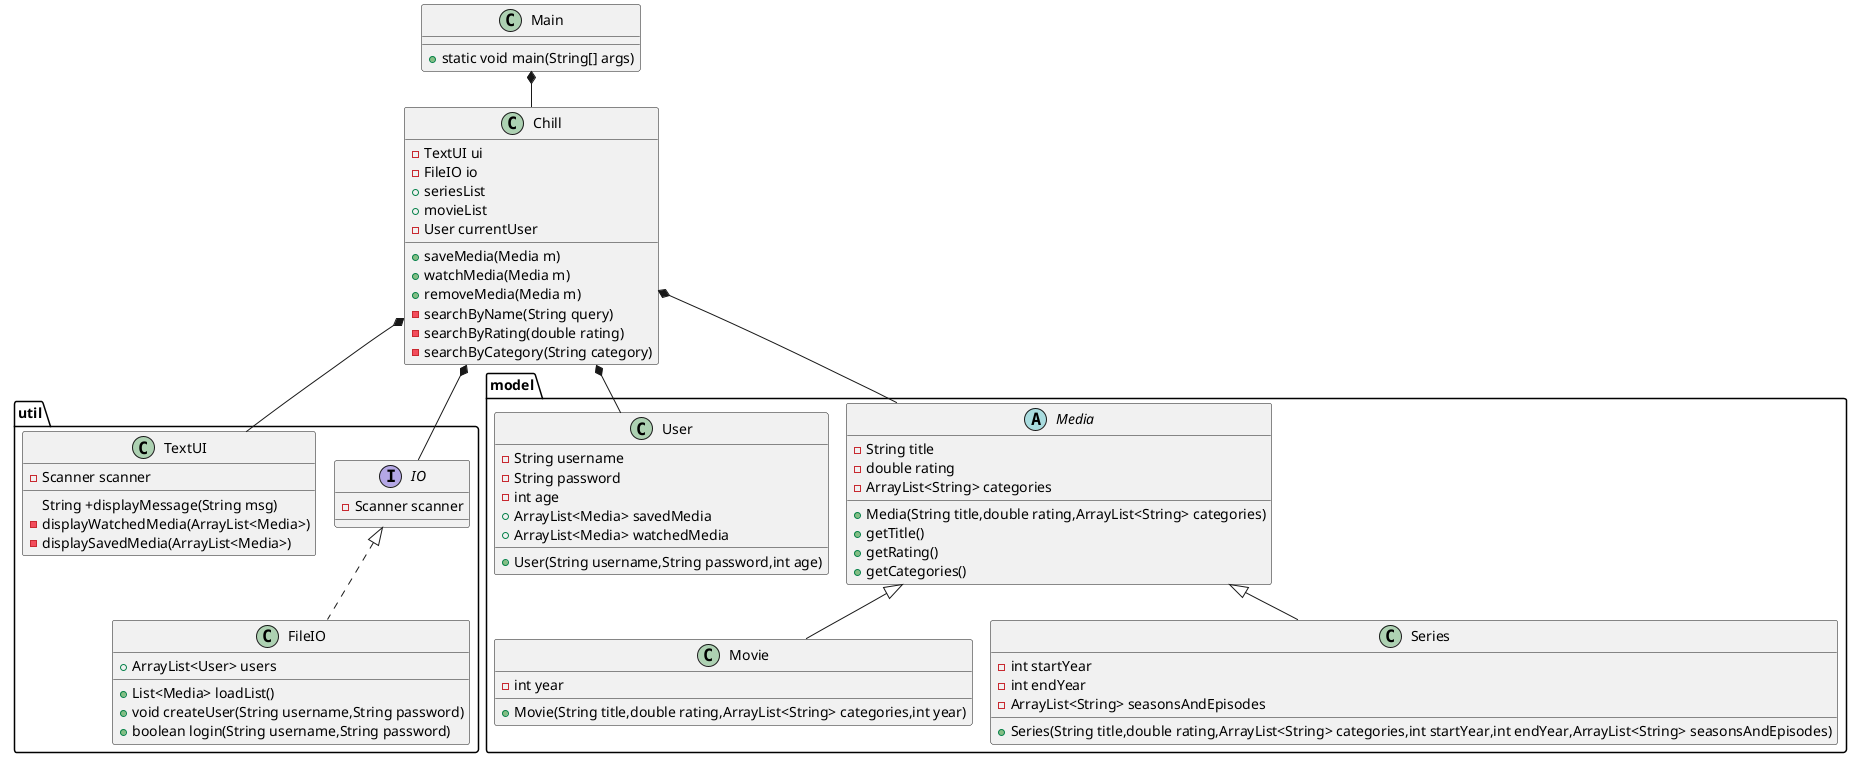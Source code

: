 @startuml
'https://plantuml.com/class-diagram
!pragma layout smetana

class Main{
    +static void main(String[] args)
}

class Chill{
    -TextUI ui
    -FileIO io
    +seriesList
    +movieList
    -User currentUser
    +saveMedia(Media m)
    +watchMedia(Media m)
    +removeMedia(Media m)
    -searchByName(String query)
    -searchByRating(double rating)
    -searchByCategory(String category)
}

package "util"{
    Interface IO{
        -Scanner scanner
    }

    class FileIO implements IO{
        +ArrayList<User> users
        +List<Media> loadList()
        +void createUser(String username,String password)
        +boolean login(String username,String password)
    }

    class TextUI{
        -Scanner scanner
        String +displayMessage(String msg)
        -displayWatchedMedia(ArrayList<Media>)
        -displaySavedMedia(ArrayList<Media>)
    }
}

package "model"{
    abstract class Media{
        -String title
        -double rating
        -ArrayList<String> categories
        +Media(String title,double rating,ArrayList<String> categories)
        +getTitle()
        +getRating()
        +getCategories()
    }

    class Movie extends Media{
        -int year
        +Movie(String title,double rating,ArrayList<String> categories,int year)
    }

    class Series extends Media{
        -int startYear
        -int endYear
        -ArrayList<String> seasonsAndEpisodes
        +Series(String title,double rating,ArrayList<String> categories,int startYear,int endYear,ArrayList<String> seasonsAndEpisodes)
    }

    class User{
        -String username
        -String password
        -int age
        +ArrayList<Media> savedMedia
        +ArrayList<Media> watchedMedia
        +User(String username,String password,int age)
    }
}

Main *-- Chill
Chill *-- TextUI
Chill *-- User
Chill *-- Media
Chill *-- IO


@enduml